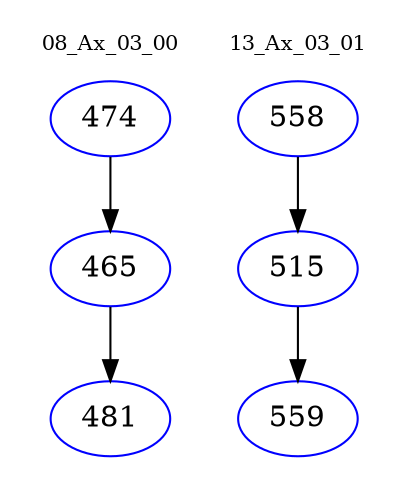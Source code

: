 digraph{
subgraph cluster_0 {
color = white
label = "08_Ax_03_00";
fontsize=10;
T0_474 [label="474", color="blue"]
T0_474 -> T0_465 [color="black"]
T0_465 [label="465", color="blue"]
T0_465 -> T0_481 [color="black"]
T0_481 [label="481", color="blue"]
}
subgraph cluster_1 {
color = white
label = "13_Ax_03_01";
fontsize=10;
T1_558 [label="558", color="blue"]
T1_558 -> T1_515 [color="black"]
T1_515 [label="515", color="blue"]
T1_515 -> T1_559 [color="black"]
T1_559 [label="559", color="blue"]
}
}
